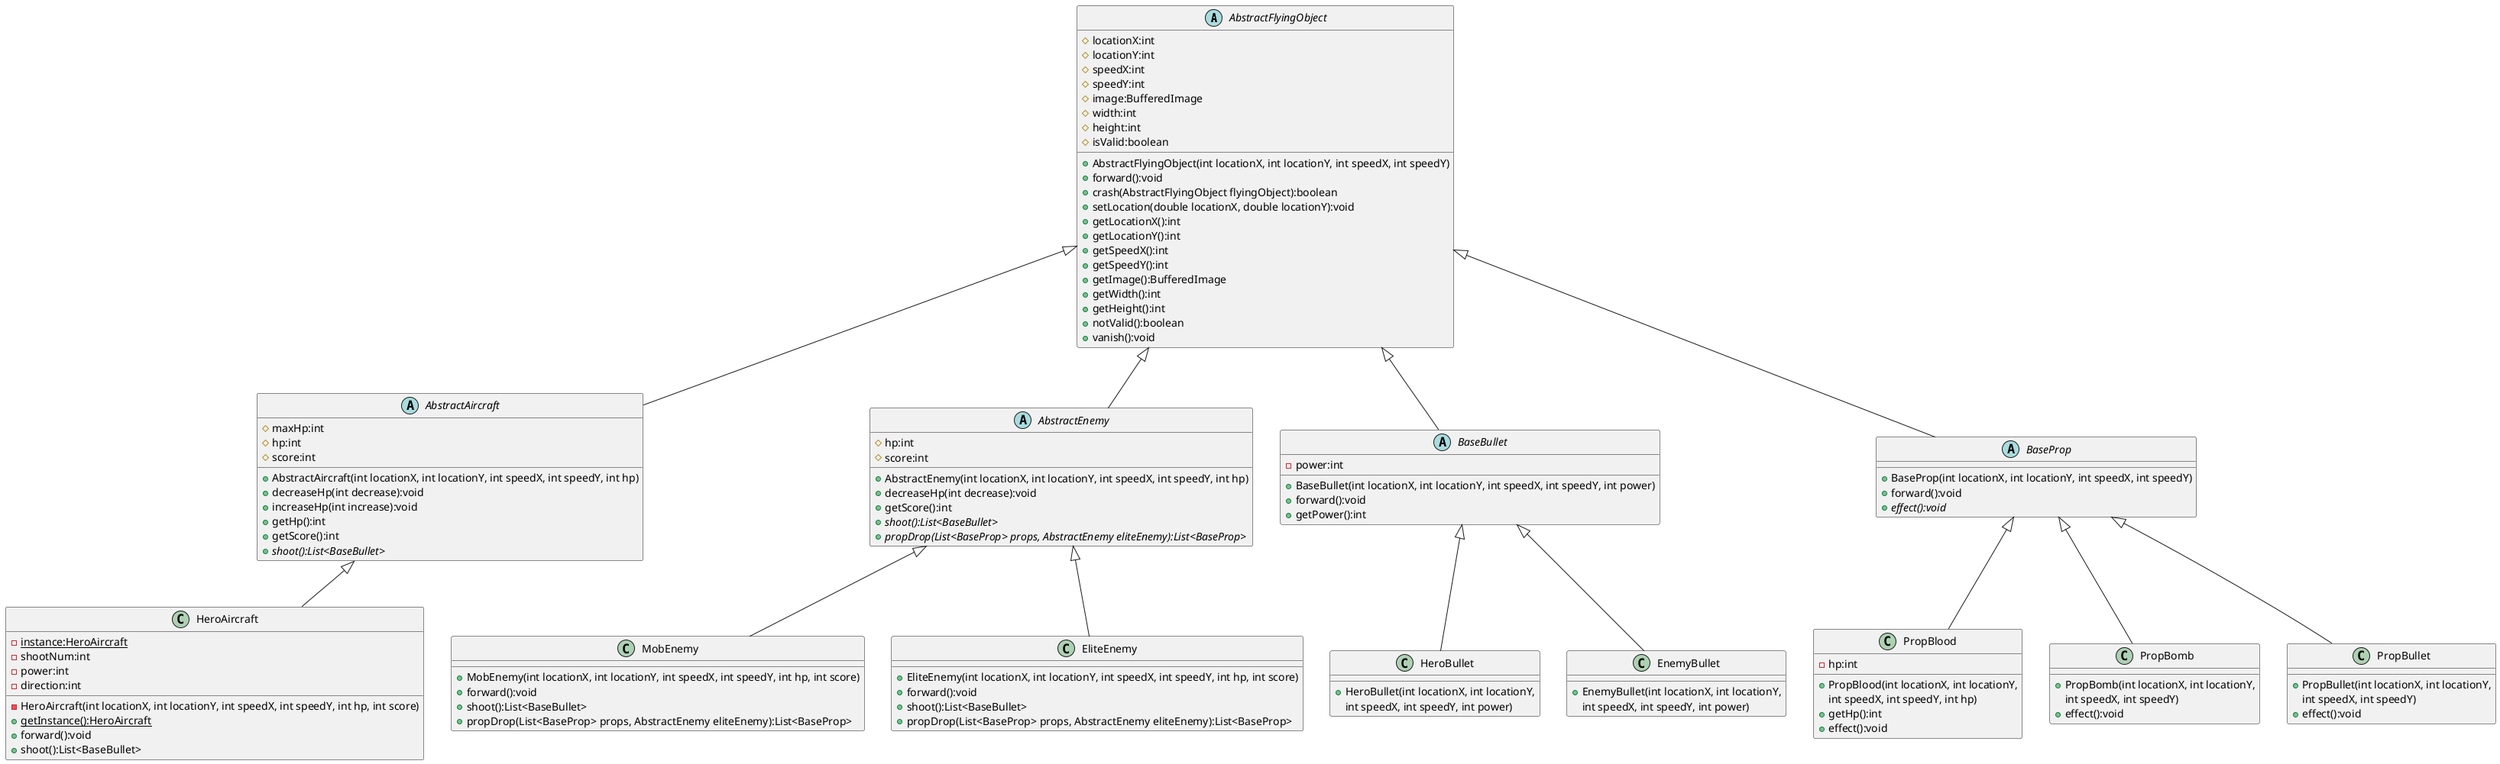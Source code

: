 @startuml
'https://plantuml.com/class-diagram

abstract class AbstractFlyingObject
{
    # locationX:int
    # locationY:int
    # speedX:int
    # speedY:int
    # image:BufferedImage
    # width:int
    # height:int
    # isValid:boolean

    + AbstractFlyingObject(int locationX, int locationY, int speedX, int speedY)
    + forward():void
    + crash(AbstractFlyingObject flyingObject):boolean
    + setLocation(double locationX, double locationY):void
    + getLocationX():int
    + getLocationY():int
    + getSpeedX():int
    + getSpeedY():int
    + getImage():BufferedImage
    + getWidth():int
    + getHeight():int
    + notValid():boolean
    + vanish():void
}
abstract class AbstractAircraft
{
	# maxHp:int
    # hp:int
    # score:int
    + AbstractAircraft(int locationX, int locationY, int speedX, int speedY, int hp)
    + decreaseHp(int decrease):void
    + increaseHp(int increase):void
    + getHp():int
    + getScore():int
    + {abstract} shoot():List<BaseBullet>
 }

abstract class AbstractEnemy
{
    # hp:int
    # score:int
    + AbstractEnemy(int locationX, int locationY, int speedX, int speedY, int hp)
    + decreaseHp(int decrease):void
    + getScore():int
    + {abstract} shoot():List<BaseBullet>
    + {abstract} propDrop(List<BaseProp> props, AbstractEnemy eliteEnemy):List<BaseProp>
}

class HeroAircraft {
    - {static} instance:HeroAircraft
    - shootNum:int
    - power:int
    - direction:int
    - HeroAircraft(int locationX, int locationY, int speedX, int speedY, int hp, int score)
    + {static} getInstance():HeroAircraft
    + forward():void
    + shoot():List<BaseBullet>
}

AbstractAircraft <|-- HeroAircraft

class MobEnemy {
    + MobEnemy(int locationX, int locationY, int speedX, int speedY, int hp, int score)
    + forward():void
    + shoot():List<BaseBullet>
    + propDrop(List<BaseProp> props, AbstractEnemy eliteEnemy):List<BaseProp>
}
AbstractEnemy <|-- MobEnemy

class EliteEnemy {
    + EliteEnemy(int locationX, int locationY, int speedX, int speedY, int hp, int score)
    + forward():void
    + shoot():List<BaseBullet>
    + propDrop(List<BaseProp> props, AbstractEnemy eliteEnemy):List<BaseProp>
}
AbstractEnemy <|-- EliteEnemy

abstract class BaseBullet
{
    - power:int
    + BaseBullet(int locationX, int locationY, int speedX, int speedY, int power)
    + forward():void
	+ getPower():int
}

class HeroBullet {
    + HeroBullet(int locationX, int locationY,
     int speedX, int speedY, int power)
}

class EnemyBullet {
    + EnemyBullet(int locationX, int locationY,
     int speedX, int speedY, int power)
}

BaseBullet <|-- HeroBullet
BaseBullet <|-- EnemyBullet

AbstractFlyingObject <|-- AbstractAircraft
AbstractFlyingObject <|-- AbstractEnemy
AbstractFlyingObject <|-- BaseBullet

abstract class BaseProp {
    + BaseProp(int locationX, int locationY, int speedX, int speedY)
    + forward():void
    + {abstract} effect():void
}

class PropBlood {
    - hp:int
    + PropBlood(int locationX, int locationY,
      int speedX, int speedY, int hp)
    + getHp():int
    + effect():void
}

class PropBomb {
    + PropBomb(int locationX, int locationY,
      int speedX, int speedY)
    + effect():void
}

class PropBullet {
    + PropBullet(int locationX, int locationY,
      int speedX, int speedY)
    + effect():void
}

BaseProp <|-- PropBlood
BaseProp <|-- PropBomb
BaseProp <|-- PropBullet

AbstractFlyingObject <|-- BaseProp

@enduml